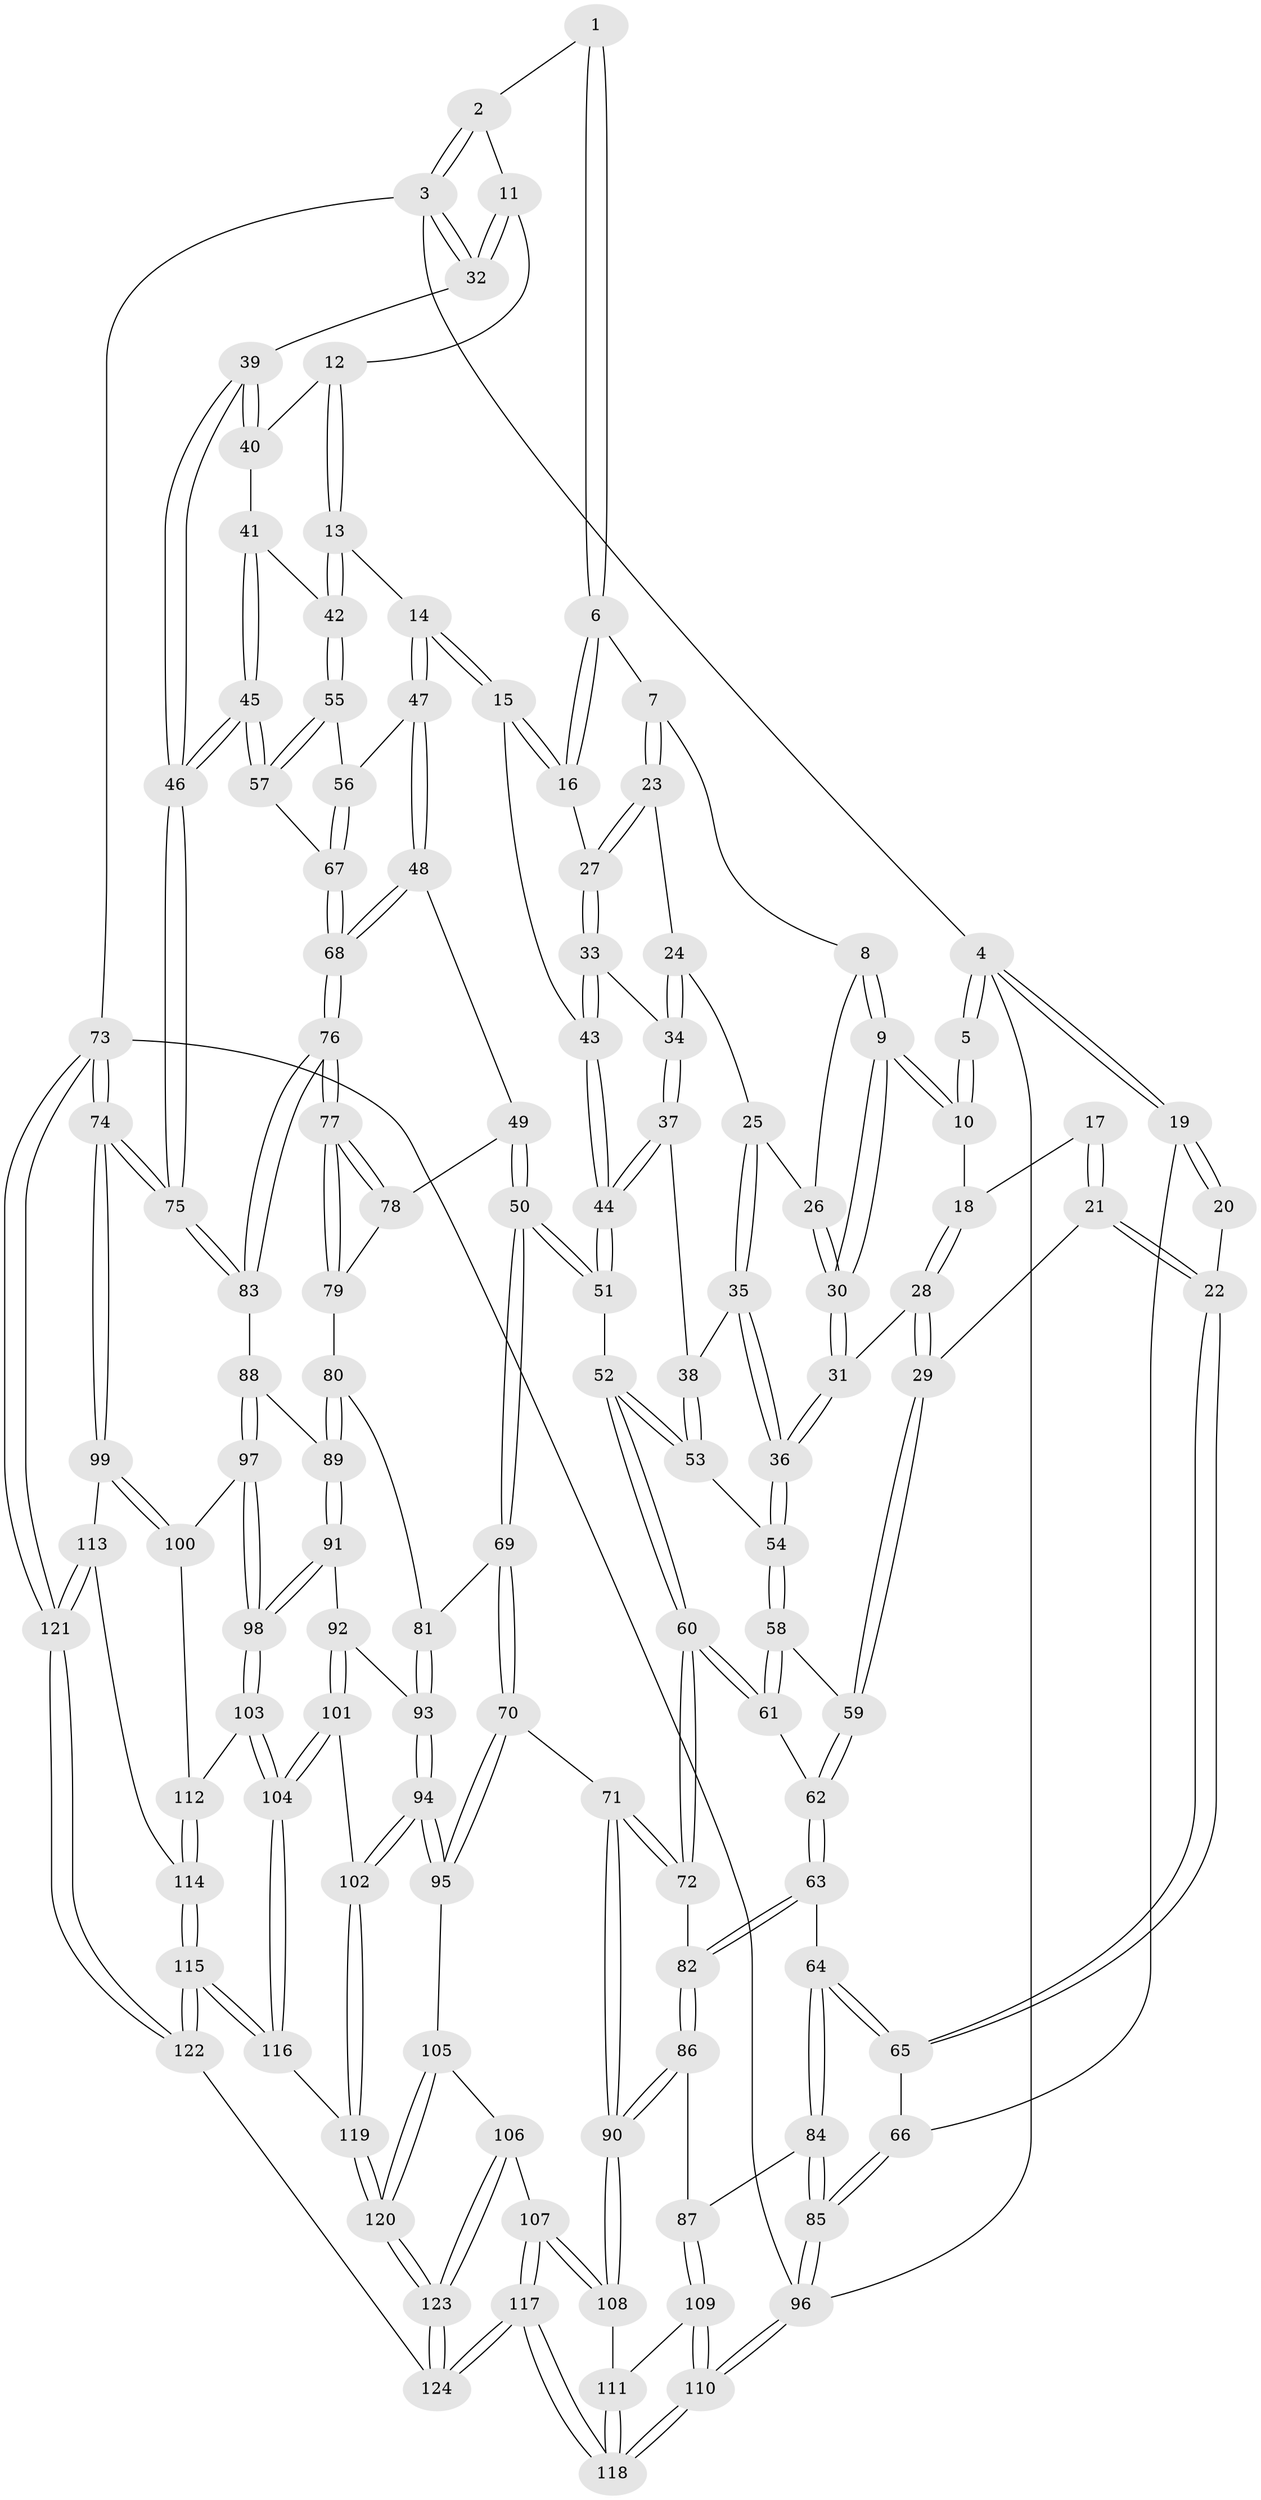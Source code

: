 // Generated by graph-tools (version 1.1) at 2025/38/03/09/25 02:38:39]
// undirected, 124 vertices, 307 edges
graph export_dot {
graph [start="1"]
  node [color=gray90,style=filled];
  1 [pos="+0.7031253180307265+0"];
  2 [pos="+0.8504996779937241+0"];
  3 [pos="+1+0"];
  4 [pos="+0+0"];
  5 [pos="+0.25479171959753183+0"];
  6 [pos="+0.680863434688566+0"];
  7 [pos="+0.4938022311682052+0.08351508739652776"];
  8 [pos="+0.46693403638808406+0.08053537415276979"];
  9 [pos="+0.29317585236971827+0"];
  10 [pos="+0.2658300113141895+0"];
  11 [pos="+0.9061036596669038+0.10127788299881524"];
  12 [pos="+0.896640113423279+0.14723871404067918"];
  13 [pos="+0.8085240249388447+0.20430552912089303"];
  14 [pos="+0.806076694655948+0.20462104715860346"];
  15 [pos="+0.7128821511965107+0.15089217814379383"];
  16 [pos="+0.6922963449102782+0.11418162975620175"];
  17 [pos="+0.13253221458920408+0.0708536787239348"];
  18 [pos="+0.21205440095121117+0.0077254860680861"];
  19 [pos="+0+0"];
  20 [pos="+0.0509628560707545+0.08137300504791538"];
  21 [pos="+0.04904939569815989+0.27006934748056244"];
  22 [pos="+0+0.2803550592668296"];
  23 [pos="+0.5111852584278711+0.12277673690138394"];
  24 [pos="+0.4884734106982067+0.1596936690436364"];
  25 [pos="+0.47717609153403484+0.16604134116823174"];
  26 [pos="+0.4401120333170249+0.14237670708416822"];
  27 [pos="+0.5741085953606946+0.16024455617397426"];
  28 [pos="+0.17243065414136446+0.23759467568267253"];
  29 [pos="+0.101238243391666+0.2732838775200346"];
  30 [pos="+0.33927795599402016+0.2056254475092121"];
  31 [pos="+0.33832999683585263+0.23953182198445008"];
  32 [pos="+1+0.03599852046662107"];
  33 [pos="+0.5422707126955463+0.2194594295839046"];
  34 [pos="+0.5386831363148893+0.22314616740021492"];
  35 [pos="+0.4408430820594204+0.24307130974613364"];
  36 [pos="+0.3477579752970688+0.25370071954481044"];
  37 [pos="+0.5297055502710074+0.23827621776996918"];
  38 [pos="+0.4852006335112586+0.2519432687259938"];
  39 [pos="+1+0.11662221136115306"];
  40 [pos="+0.9301581142906595+0.16476256144048035"];
  41 [pos="+0.9701251821383647+0.23968841571694852"];
  42 [pos="+0.8905380070866274+0.274015400892254"];
  43 [pos="+0.6594036707847498+0.2447536723145543"];
  44 [pos="+0.6277478034029396+0.35257944390382395"];
  45 [pos="+1+0.37153249334828037"];
  46 [pos="+1+0.3734444756837529"];
  47 [pos="+0.7696547900607065+0.3741882204124078"];
  48 [pos="+0.7190416460845229+0.40681331699278117"];
  49 [pos="+0.7038562651634793+0.41402042263816746"];
  50 [pos="+0.6871254256239517+0.4163038892599062"];
  51 [pos="+0.6306435699672539+0.38146703701326246"];
  52 [pos="+0.5399108331726459+0.405034955925541"];
  53 [pos="+0.50712435251164+0.34978522808340196"];
  54 [pos="+0.3478374417544531+0.2803192064511355"];
  55 [pos="+0.9232640390432416+0.3523462151736837"];
  56 [pos="+0.8475298149193876+0.3877649326922968"];
  57 [pos="+1+0.38589160628275077"];
  58 [pos="+0.34645247728278805+0.2909736451398629"];
  59 [pos="+0.19233785664001343+0.3760637461774392"];
  60 [pos="+0.4431702768418146+0.4824555585157817"];
  61 [pos="+0.3632000076645475+0.38743575600362606"];
  62 [pos="+0.20863202001803746+0.45894733577595664"];
  63 [pos="+0.18952968147868487+0.5108271780587998"];
  64 [pos="+0.18514548263365962+0.5120369547579252"];
  65 [pos="+0+0.32845139762551073"];
  66 [pos="+0+0.3316596043785136"];
  67 [pos="+0.8995481577547996+0.5146718005833603"];
  68 [pos="+0.895281843888208+0.5234545871744657"];
  69 [pos="+0.651279296450437+0.5849969865662693"];
  70 [pos="+0.5229660390751606+0.6557392641573249"];
  71 [pos="+0.5052953084639434+0.6451346695267698"];
  72 [pos="+0.4408529335553998+0.5025300298320995"];
  73 [pos="+1+1"];
  74 [pos="+1+0.7979549789007788"];
  75 [pos="+1+0.6369864313665424"];
  76 [pos="+0.8861417039215213+0.5563472422933332"];
  77 [pos="+0.8734919354918296+0.5534289685352358"];
  78 [pos="+0.7489014842613892+0.47136095933619954"];
  79 [pos="+0.7786412258474862+0.5547414083413338"];
  80 [pos="+0.7396018501557654+0.5880013233285859"];
  81 [pos="+0.6666885313306111+0.5917497215182622"];
  82 [pos="+0.25905855770398956+0.5594557133316653"];
  83 [pos="+0.8912680676210597+0.576252065264819"];
  84 [pos="+0.043806035286860605+0.6658747948169786"];
  85 [pos="+0+0.6191734678839093"];
  86 [pos="+0.2839914988631442+0.7028173834237116"];
  87 [pos="+0.06456708963204774+0.6877286664145675"];
  88 [pos="+0.8791826408037288+0.6135122827738597"];
  89 [pos="+0.8184868548745813+0.6425159008233385"];
  90 [pos="+0.3021234578846796+0.7225972898993809"];
  91 [pos="+0.7798193969012802+0.6977541099569632"];
  92 [pos="+0.7573515712032288+0.6969616258862464"];
  93 [pos="+0.7366760935573126+0.6864827071570803"];
  94 [pos="+0.584035166550661+0.7751548766854974"];
  95 [pos="+0.5570942220564781+0.7593714208960614"];
  96 [pos="+0+1"];
  97 [pos="+0.9070311768158155+0.6727513162302103"];
  98 [pos="+0.8295759748449852+0.7802339360164837"];
  99 [pos="+1+0.7860770859833399"];
  100 [pos="+1+0.744125873106757"];
  101 [pos="+0.7251699811856847+0.7508976415255627"];
  102 [pos="+0.5858533656305063+0.7767253512145552"];
  103 [pos="+0.8307043998787617+0.7901010266881044"];
  104 [pos="+0.7719360952984888+0.8373447130494871"];
  105 [pos="+0.5375472531164948+0.7818914983139365"];
  106 [pos="+0.41649542568724746+0.8645038913771527"];
  107 [pos="+0.3328848592247014+0.8285915120102044"];
  108 [pos="+0.29811172054771207+0.7687882356401475"];
  109 [pos="+0.10240495063030967+0.8155712553435208"];
  110 [pos="+0+1"];
  111 [pos="+0.251101935929874+0.7959752292422844"];
  112 [pos="+0.8355105645157215+0.7920434186340655"];
  113 [pos="+0.9087278324341798+0.8623490918177701"];
  114 [pos="+0.9016211255045219+0.8592767353102829"];
  115 [pos="+0.7581869418630025+0.970968911184813"];
  116 [pos="+0.7235352147194312+0.9008643541131095"];
  117 [pos="+0.10147783495624409+1"];
  118 [pos="+0+1"];
  119 [pos="+0.6673134153302483+0.8770889937375225"];
  120 [pos="+0.5170296841109585+1"];
  121 [pos="+0.9351012861106432+1"];
  122 [pos="+0.8387340544954095+1"];
  123 [pos="+0.4563407415214754+1"];
  124 [pos="+0.43879249736143605+1"];
  1 -- 2;
  1 -- 6;
  1 -- 6;
  2 -- 3;
  2 -- 3;
  2 -- 11;
  3 -- 4;
  3 -- 32;
  3 -- 32;
  3 -- 73;
  4 -- 5;
  4 -- 5;
  4 -- 19;
  4 -- 19;
  4 -- 96;
  5 -- 10;
  5 -- 10;
  6 -- 7;
  6 -- 16;
  6 -- 16;
  7 -- 8;
  7 -- 23;
  7 -- 23;
  8 -- 9;
  8 -- 9;
  8 -- 26;
  9 -- 10;
  9 -- 10;
  9 -- 30;
  9 -- 30;
  10 -- 18;
  11 -- 12;
  11 -- 32;
  11 -- 32;
  12 -- 13;
  12 -- 13;
  12 -- 40;
  13 -- 14;
  13 -- 42;
  13 -- 42;
  14 -- 15;
  14 -- 15;
  14 -- 47;
  14 -- 47;
  15 -- 16;
  15 -- 16;
  15 -- 43;
  16 -- 27;
  17 -- 18;
  17 -- 21;
  17 -- 21;
  18 -- 28;
  18 -- 28;
  19 -- 20;
  19 -- 20;
  19 -- 66;
  20 -- 22;
  21 -- 22;
  21 -- 22;
  21 -- 29;
  22 -- 65;
  22 -- 65;
  23 -- 24;
  23 -- 27;
  23 -- 27;
  24 -- 25;
  24 -- 34;
  24 -- 34;
  25 -- 26;
  25 -- 35;
  25 -- 35;
  26 -- 30;
  26 -- 30;
  27 -- 33;
  27 -- 33;
  28 -- 29;
  28 -- 29;
  28 -- 31;
  29 -- 59;
  29 -- 59;
  30 -- 31;
  30 -- 31;
  31 -- 36;
  31 -- 36;
  32 -- 39;
  33 -- 34;
  33 -- 43;
  33 -- 43;
  34 -- 37;
  34 -- 37;
  35 -- 36;
  35 -- 36;
  35 -- 38;
  36 -- 54;
  36 -- 54;
  37 -- 38;
  37 -- 44;
  37 -- 44;
  38 -- 53;
  38 -- 53;
  39 -- 40;
  39 -- 40;
  39 -- 46;
  39 -- 46;
  40 -- 41;
  41 -- 42;
  41 -- 45;
  41 -- 45;
  42 -- 55;
  42 -- 55;
  43 -- 44;
  43 -- 44;
  44 -- 51;
  44 -- 51;
  45 -- 46;
  45 -- 46;
  45 -- 57;
  45 -- 57;
  46 -- 75;
  46 -- 75;
  47 -- 48;
  47 -- 48;
  47 -- 56;
  48 -- 49;
  48 -- 68;
  48 -- 68;
  49 -- 50;
  49 -- 50;
  49 -- 78;
  50 -- 51;
  50 -- 51;
  50 -- 69;
  50 -- 69;
  51 -- 52;
  52 -- 53;
  52 -- 53;
  52 -- 60;
  52 -- 60;
  53 -- 54;
  54 -- 58;
  54 -- 58;
  55 -- 56;
  55 -- 57;
  55 -- 57;
  56 -- 67;
  56 -- 67;
  57 -- 67;
  58 -- 59;
  58 -- 61;
  58 -- 61;
  59 -- 62;
  59 -- 62;
  60 -- 61;
  60 -- 61;
  60 -- 72;
  60 -- 72;
  61 -- 62;
  62 -- 63;
  62 -- 63;
  63 -- 64;
  63 -- 82;
  63 -- 82;
  64 -- 65;
  64 -- 65;
  64 -- 84;
  64 -- 84;
  65 -- 66;
  66 -- 85;
  66 -- 85;
  67 -- 68;
  67 -- 68;
  68 -- 76;
  68 -- 76;
  69 -- 70;
  69 -- 70;
  69 -- 81;
  70 -- 71;
  70 -- 95;
  70 -- 95;
  71 -- 72;
  71 -- 72;
  71 -- 90;
  71 -- 90;
  72 -- 82;
  73 -- 74;
  73 -- 74;
  73 -- 121;
  73 -- 121;
  73 -- 96;
  74 -- 75;
  74 -- 75;
  74 -- 99;
  74 -- 99;
  75 -- 83;
  75 -- 83;
  76 -- 77;
  76 -- 77;
  76 -- 83;
  76 -- 83;
  77 -- 78;
  77 -- 78;
  77 -- 79;
  77 -- 79;
  78 -- 79;
  79 -- 80;
  80 -- 81;
  80 -- 89;
  80 -- 89;
  81 -- 93;
  81 -- 93;
  82 -- 86;
  82 -- 86;
  83 -- 88;
  84 -- 85;
  84 -- 85;
  84 -- 87;
  85 -- 96;
  85 -- 96;
  86 -- 87;
  86 -- 90;
  86 -- 90;
  87 -- 109;
  87 -- 109;
  88 -- 89;
  88 -- 97;
  88 -- 97;
  89 -- 91;
  89 -- 91;
  90 -- 108;
  90 -- 108;
  91 -- 92;
  91 -- 98;
  91 -- 98;
  92 -- 93;
  92 -- 101;
  92 -- 101;
  93 -- 94;
  93 -- 94;
  94 -- 95;
  94 -- 95;
  94 -- 102;
  94 -- 102;
  95 -- 105;
  96 -- 110;
  96 -- 110;
  97 -- 98;
  97 -- 98;
  97 -- 100;
  98 -- 103;
  98 -- 103;
  99 -- 100;
  99 -- 100;
  99 -- 113;
  100 -- 112;
  101 -- 102;
  101 -- 104;
  101 -- 104;
  102 -- 119;
  102 -- 119;
  103 -- 104;
  103 -- 104;
  103 -- 112;
  104 -- 116;
  104 -- 116;
  105 -- 106;
  105 -- 120;
  105 -- 120;
  106 -- 107;
  106 -- 123;
  106 -- 123;
  107 -- 108;
  107 -- 108;
  107 -- 117;
  107 -- 117;
  108 -- 111;
  109 -- 110;
  109 -- 110;
  109 -- 111;
  110 -- 118;
  110 -- 118;
  111 -- 118;
  111 -- 118;
  112 -- 114;
  112 -- 114;
  113 -- 114;
  113 -- 121;
  113 -- 121;
  114 -- 115;
  114 -- 115;
  115 -- 116;
  115 -- 116;
  115 -- 122;
  115 -- 122;
  116 -- 119;
  117 -- 118;
  117 -- 118;
  117 -- 124;
  117 -- 124;
  119 -- 120;
  119 -- 120;
  120 -- 123;
  120 -- 123;
  121 -- 122;
  121 -- 122;
  122 -- 124;
  123 -- 124;
  123 -- 124;
}
